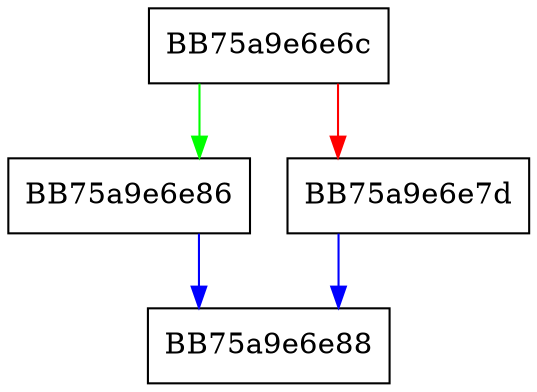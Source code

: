 digraph MpUtilsDllMainInitialize {
  node [shape="box"];
  graph [splines=ortho];
  BB75a9e6e6c -> BB75a9e6e86 [color="green"];
  BB75a9e6e6c -> BB75a9e6e7d [color="red"];
  BB75a9e6e7d -> BB75a9e6e88 [color="blue"];
  BB75a9e6e86 -> BB75a9e6e88 [color="blue"];
}